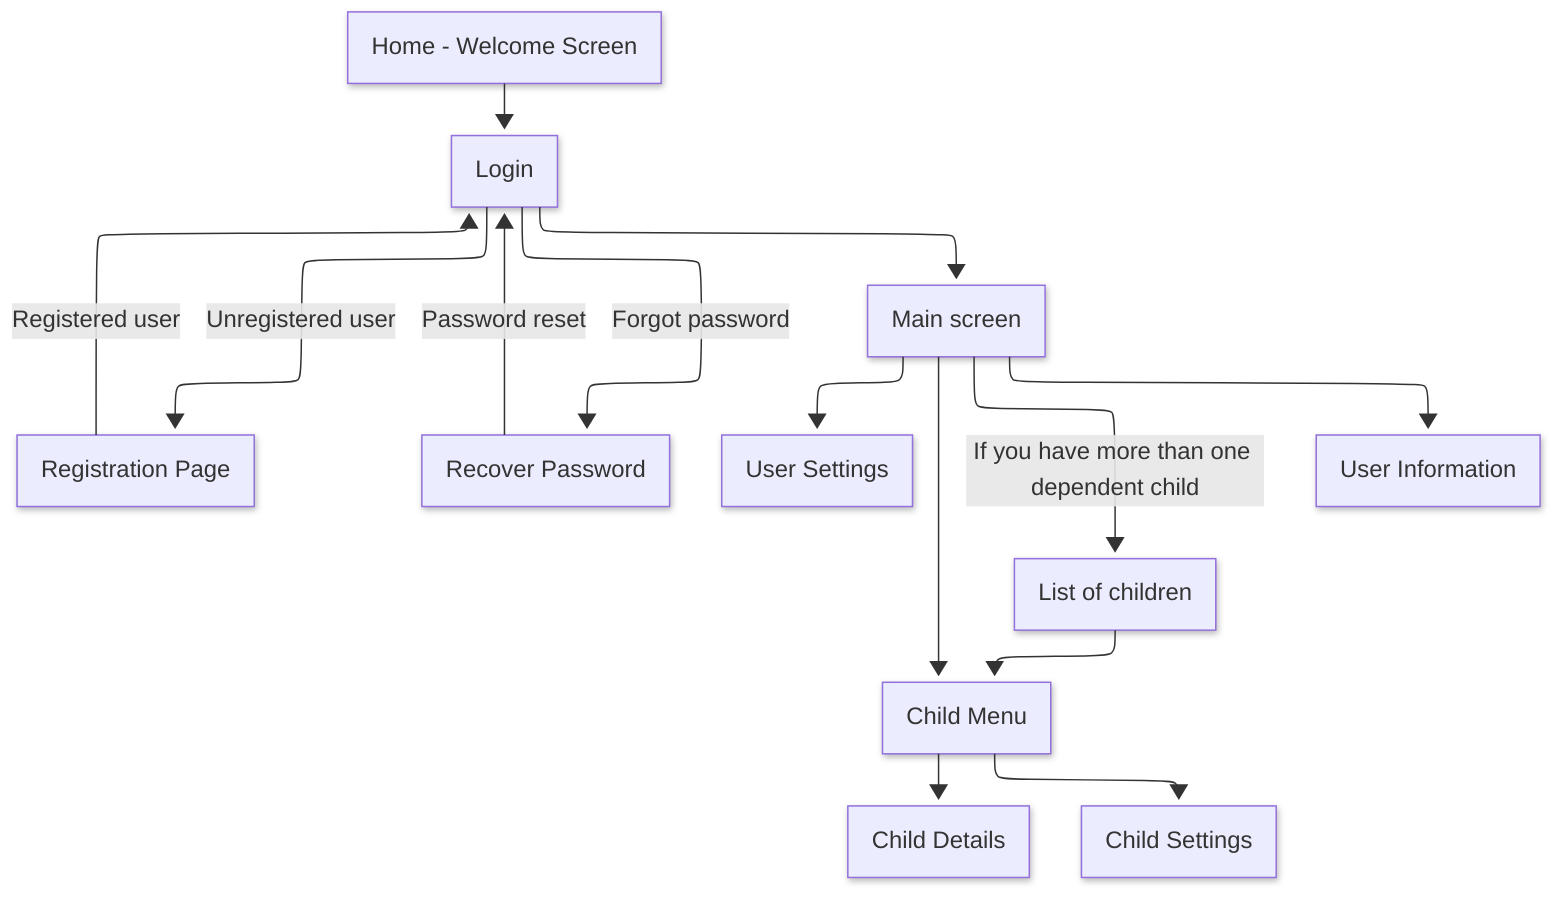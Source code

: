 ---
config:
  theme: default
  look: neo
  layout: elk
---
flowchart TD
    A[Home - Welcome Screen] --> B[Login]
    B -->|Unregistered user| C[Registration Page]
    B -->|Forgot password| D[Recover Password]
    B --> E[Main screen]
    E -->|If you have more than one dependent child| F[List of children]
    F --> G[Child Menu]
    E --> G
    E --> H[User Settings]
    E --> I[User Information]
    C -->|Registered user| B
    D -->|Password reset| B
    G --> J[Child Details]
    G --> K[Child Settings]